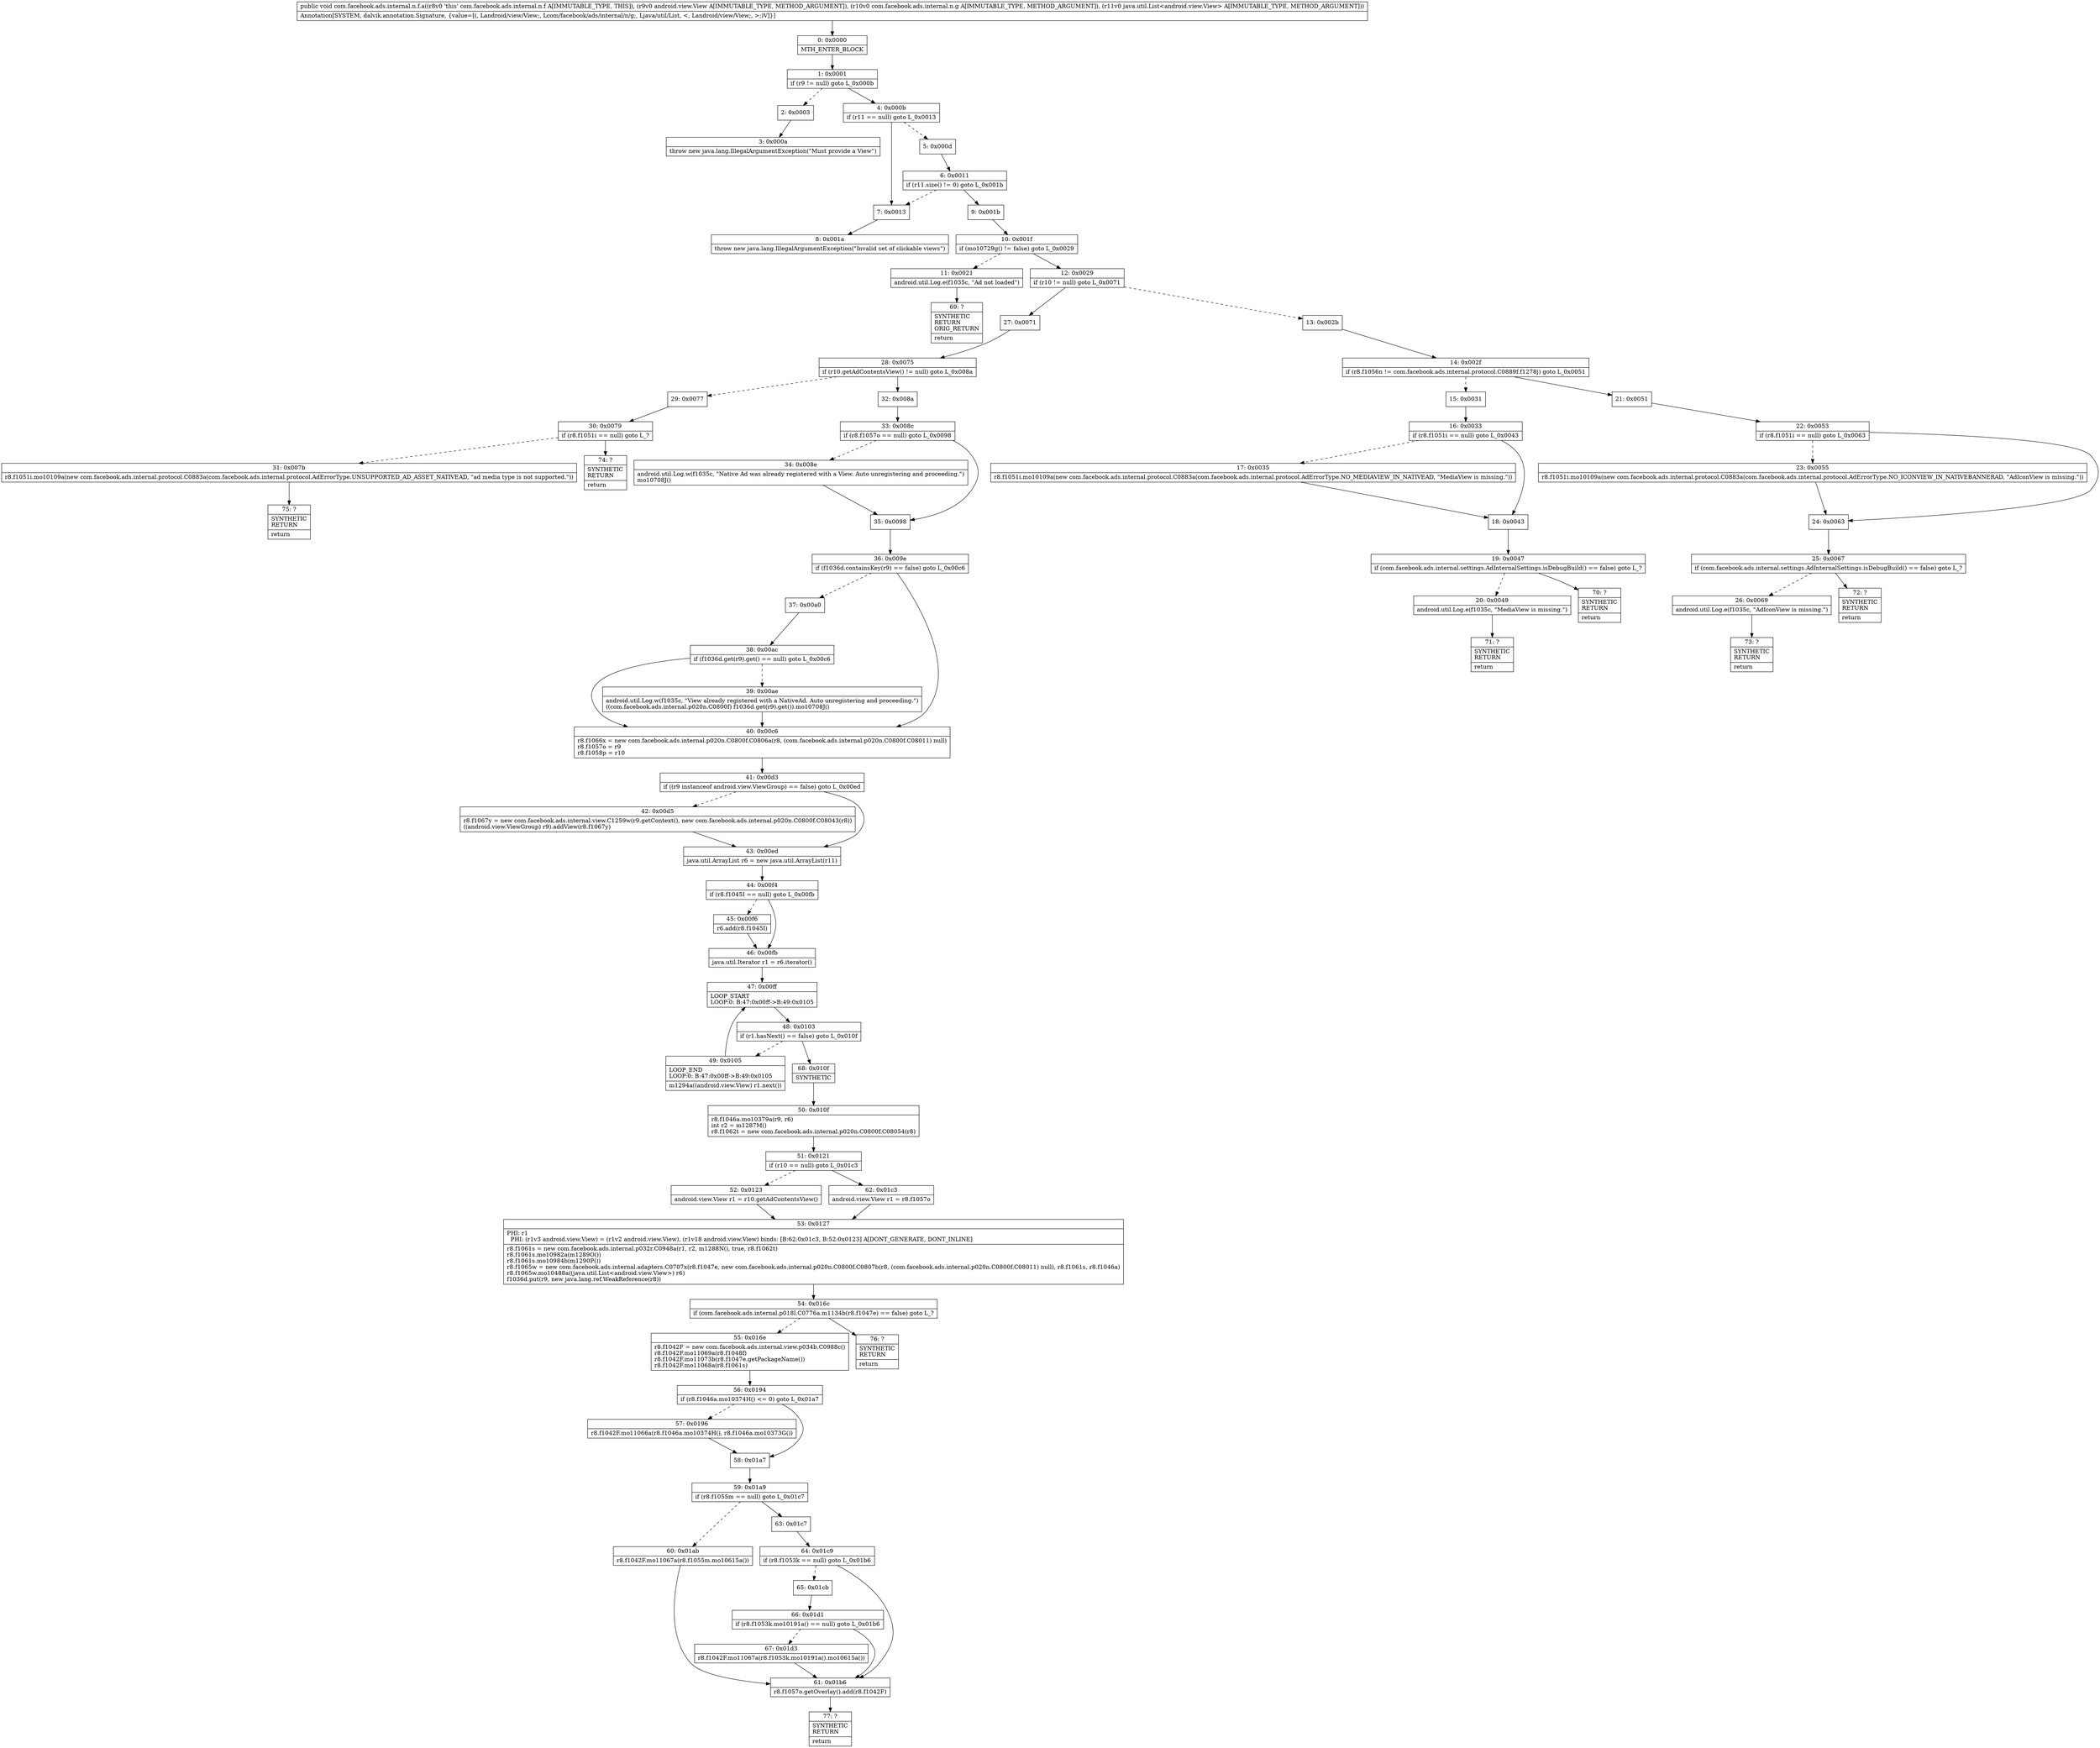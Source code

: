 digraph "CFG forcom.facebook.ads.internal.n.f.a(Landroid\/view\/View;Lcom\/facebook\/ads\/internal\/n\/g;Ljava\/util\/List;)V" {
Node_0 [shape=record,label="{0\:\ 0x0000|MTH_ENTER_BLOCK\l}"];
Node_1 [shape=record,label="{1\:\ 0x0001|if (r9 != null) goto L_0x000b\l}"];
Node_2 [shape=record,label="{2\:\ 0x0003}"];
Node_3 [shape=record,label="{3\:\ 0x000a|throw new java.lang.IllegalArgumentException(\"Must provide a View\")\l}"];
Node_4 [shape=record,label="{4\:\ 0x000b|if (r11 == null) goto L_0x0013\l}"];
Node_5 [shape=record,label="{5\:\ 0x000d}"];
Node_6 [shape=record,label="{6\:\ 0x0011|if (r11.size() != 0) goto L_0x001b\l}"];
Node_7 [shape=record,label="{7\:\ 0x0013}"];
Node_8 [shape=record,label="{8\:\ 0x001a|throw new java.lang.IllegalArgumentException(\"Invalid set of clickable views\")\l}"];
Node_9 [shape=record,label="{9\:\ 0x001b}"];
Node_10 [shape=record,label="{10\:\ 0x001f|if (mo10729g() != false) goto L_0x0029\l}"];
Node_11 [shape=record,label="{11\:\ 0x0021|android.util.Log.e(f1035c, \"Ad not loaded\")\l}"];
Node_12 [shape=record,label="{12\:\ 0x0029|if (r10 != null) goto L_0x0071\l}"];
Node_13 [shape=record,label="{13\:\ 0x002b}"];
Node_14 [shape=record,label="{14\:\ 0x002f|if (r8.f1056n != com.facebook.ads.internal.protocol.C0889f.f1278j) goto L_0x0051\l}"];
Node_15 [shape=record,label="{15\:\ 0x0031}"];
Node_16 [shape=record,label="{16\:\ 0x0033|if (r8.f1051i == null) goto L_0x0043\l}"];
Node_17 [shape=record,label="{17\:\ 0x0035|r8.f1051i.mo10109a(new com.facebook.ads.internal.protocol.C0883a(com.facebook.ads.internal.protocol.AdErrorType.NO_MEDIAVIEW_IN_NATIVEAD, \"MediaView is missing.\"))\l}"];
Node_18 [shape=record,label="{18\:\ 0x0043}"];
Node_19 [shape=record,label="{19\:\ 0x0047|if (com.facebook.ads.internal.settings.AdInternalSettings.isDebugBuild() == false) goto L_?\l}"];
Node_20 [shape=record,label="{20\:\ 0x0049|android.util.Log.e(f1035c, \"MediaView is missing.\")\l}"];
Node_21 [shape=record,label="{21\:\ 0x0051}"];
Node_22 [shape=record,label="{22\:\ 0x0053|if (r8.f1051i == null) goto L_0x0063\l}"];
Node_23 [shape=record,label="{23\:\ 0x0055|r8.f1051i.mo10109a(new com.facebook.ads.internal.protocol.C0883a(com.facebook.ads.internal.protocol.AdErrorType.NO_ICONVIEW_IN_NATIVEBANNERAD, \"AdIconView is missing.\"))\l}"];
Node_24 [shape=record,label="{24\:\ 0x0063}"];
Node_25 [shape=record,label="{25\:\ 0x0067|if (com.facebook.ads.internal.settings.AdInternalSettings.isDebugBuild() == false) goto L_?\l}"];
Node_26 [shape=record,label="{26\:\ 0x0069|android.util.Log.e(f1035c, \"AdIconView is missing.\")\l}"];
Node_27 [shape=record,label="{27\:\ 0x0071}"];
Node_28 [shape=record,label="{28\:\ 0x0075|if (r10.getAdContentsView() != null) goto L_0x008a\l}"];
Node_29 [shape=record,label="{29\:\ 0x0077}"];
Node_30 [shape=record,label="{30\:\ 0x0079|if (r8.f1051i == null) goto L_?\l}"];
Node_31 [shape=record,label="{31\:\ 0x007b|r8.f1051i.mo10109a(new com.facebook.ads.internal.protocol.C0883a(com.facebook.ads.internal.protocol.AdErrorType.UNSUPPORTED_AD_ASSET_NATIVEAD, \"ad media type is not supported.\"))\l}"];
Node_32 [shape=record,label="{32\:\ 0x008a}"];
Node_33 [shape=record,label="{33\:\ 0x008c|if (r8.f1057o == null) goto L_0x0098\l}"];
Node_34 [shape=record,label="{34\:\ 0x008e|android.util.Log.w(f1035c, \"Native Ad was already registered with a View. Auto unregistering and proceeding.\")\lmo10708J()\l}"];
Node_35 [shape=record,label="{35\:\ 0x0098}"];
Node_36 [shape=record,label="{36\:\ 0x009e|if (f1036d.containsKey(r9) == false) goto L_0x00c6\l}"];
Node_37 [shape=record,label="{37\:\ 0x00a0}"];
Node_38 [shape=record,label="{38\:\ 0x00ac|if (f1036d.get(r9).get() == null) goto L_0x00c6\l}"];
Node_39 [shape=record,label="{39\:\ 0x00ae|android.util.Log.w(f1035c, \"View already registered with a NativeAd. Auto unregistering and proceeding.\")\l((com.facebook.ads.internal.p020n.C0800f) f1036d.get(r9).get()).mo10708J()\l}"];
Node_40 [shape=record,label="{40\:\ 0x00c6|r8.f1066x = new com.facebook.ads.internal.p020n.C0800f.C0806a(r8, (com.facebook.ads.internal.p020n.C0800f.C08011) null)\lr8.f1057o = r9\lr8.f1058p = r10\l}"];
Node_41 [shape=record,label="{41\:\ 0x00d3|if ((r9 instanceof android.view.ViewGroup) == false) goto L_0x00ed\l}"];
Node_42 [shape=record,label="{42\:\ 0x00d5|r8.f1067y = new com.facebook.ads.internal.view.C1259w(r9.getContext(), new com.facebook.ads.internal.p020n.C0800f.C08043(r8))\l((android.view.ViewGroup) r9).addView(r8.f1067y)\l}"];
Node_43 [shape=record,label="{43\:\ 0x00ed|java.util.ArrayList r6 = new java.util.ArrayList(r11)\l}"];
Node_44 [shape=record,label="{44\:\ 0x00f4|if (r8.f1045I == null) goto L_0x00fb\l}"];
Node_45 [shape=record,label="{45\:\ 0x00f6|r6.add(r8.f1045I)\l}"];
Node_46 [shape=record,label="{46\:\ 0x00fb|java.util.Iterator r1 = r6.iterator()\l}"];
Node_47 [shape=record,label="{47\:\ 0x00ff|LOOP_START\lLOOP:0: B:47:0x00ff\-\>B:49:0x0105\l}"];
Node_48 [shape=record,label="{48\:\ 0x0103|if (r1.hasNext() == false) goto L_0x010f\l}"];
Node_49 [shape=record,label="{49\:\ 0x0105|LOOP_END\lLOOP:0: B:47:0x00ff\-\>B:49:0x0105\l|m1294a((android.view.View) r1.next())\l}"];
Node_50 [shape=record,label="{50\:\ 0x010f|r8.f1046a.mo10379a(r9, r6)\lint r2 = m1287M()\lr8.f1062t = new com.facebook.ads.internal.p020n.C0800f.C08054(r8)\l}"];
Node_51 [shape=record,label="{51\:\ 0x0121|if (r10 == null) goto L_0x01c3\l}"];
Node_52 [shape=record,label="{52\:\ 0x0123|android.view.View r1 = r10.getAdContentsView()\l}"];
Node_53 [shape=record,label="{53\:\ 0x0127|PHI: r1 \l  PHI: (r1v3 android.view.View) = (r1v2 android.view.View), (r1v18 android.view.View) binds: [B:62:0x01c3, B:52:0x0123] A[DONT_GENERATE, DONT_INLINE]\l|r8.f1061s = new com.facebook.ads.internal.p032r.C0948a(r1, r2, m1288N(), true, r8.f1062t)\lr8.f1061s.mo10982a(m1289O())\lr8.f1061s.mo10984b(m1290P())\lr8.f1065w = new com.facebook.ads.internal.adapters.C0707x(r8.f1047e, new com.facebook.ads.internal.p020n.C0800f.C0807b(r8, (com.facebook.ads.internal.p020n.C0800f.C08011) null), r8.f1061s, r8.f1046a)\lr8.f1065w.mo10488a((java.util.List\<android.view.View\>) r6)\lf1036d.put(r9, new java.lang.ref.WeakReference(r8))\l}"];
Node_54 [shape=record,label="{54\:\ 0x016c|if (com.facebook.ads.internal.p018l.C0776a.m1134b(r8.f1047e) == false) goto L_?\l}"];
Node_55 [shape=record,label="{55\:\ 0x016e|r8.f1042F = new com.facebook.ads.internal.view.p034b.C0988c()\lr8.f1042F.mo11069a(r8.f1048f)\lr8.f1042F.mo11073b(r8.f1047e.getPackageName())\lr8.f1042F.mo11068a(r8.f1061s)\l}"];
Node_56 [shape=record,label="{56\:\ 0x0194|if (r8.f1046a.mo10374H() \<= 0) goto L_0x01a7\l}"];
Node_57 [shape=record,label="{57\:\ 0x0196|r8.f1042F.mo11066a(r8.f1046a.mo10374H(), r8.f1046a.mo10373G())\l}"];
Node_58 [shape=record,label="{58\:\ 0x01a7}"];
Node_59 [shape=record,label="{59\:\ 0x01a9|if (r8.f1055m == null) goto L_0x01c7\l}"];
Node_60 [shape=record,label="{60\:\ 0x01ab|r8.f1042F.mo11067a(r8.f1055m.mo10615a())\l}"];
Node_61 [shape=record,label="{61\:\ 0x01b6|r8.f1057o.getOverlay().add(r8.f1042F)\l}"];
Node_62 [shape=record,label="{62\:\ 0x01c3|android.view.View r1 = r8.f1057o\l}"];
Node_63 [shape=record,label="{63\:\ 0x01c7}"];
Node_64 [shape=record,label="{64\:\ 0x01c9|if (r8.f1053k == null) goto L_0x01b6\l}"];
Node_65 [shape=record,label="{65\:\ 0x01cb}"];
Node_66 [shape=record,label="{66\:\ 0x01d1|if (r8.f1053k.mo10191a() == null) goto L_0x01b6\l}"];
Node_67 [shape=record,label="{67\:\ 0x01d3|r8.f1042F.mo11067a(r8.f1053k.mo10191a().mo10615a())\l}"];
Node_68 [shape=record,label="{68\:\ 0x010f|SYNTHETIC\l}"];
Node_69 [shape=record,label="{69\:\ ?|SYNTHETIC\lRETURN\lORIG_RETURN\l|return\l}"];
Node_70 [shape=record,label="{70\:\ ?|SYNTHETIC\lRETURN\l|return\l}"];
Node_71 [shape=record,label="{71\:\ ?|SYNTHETIC\lRETURN\l|return\l}"];
Node_72 [shape=record,label="{72\:\ ?|SYNTHETIC\lRETURN\l|return\l}"];
Node_73 [shape=record,label="{73\:\ ?|SYNTHETIC\lRETURN\l|return\l}"];
Node_74 [shape=record,label="{74\:\ ?|SYNTHETIC\lRETURN\l|return\l}"];
Node_75 [shape=record,label="{75\:\ ?|SYNTHETIC\lRETURN\l|return\l}"];
Node_76 [shape=record,label="{76\:\ ?|SYNTHETIC\lRETURN\l|return\l}"];
Node_77 [shape=record,label="{77\:\ ?|SYNTHETIC\lRETURN\l|return\l}"];
MethodNode[shape=record,label="{public void com.facebook.ads.internal.n.f.a((r8v0 'this' com.facebook.ads.internal.n.f A[IMMUTABLE_TYPE, THIS]), (r9v0 android.view.View A[IMMUTABLE_TYPE, METHOD_ARGUMENT]), (r10v0 com.facebook.ads.internal.n.g A[IMMUTABLE_TYPE, METHOD_ARGUMENT]), (r11v0 java.util.List\<android.view.View\> A[IMMUTABLE_TYPE, METHOD_ARGUMENT]))  | Annotation[SYSTEM, dalvik.annotation.Signature, \{value=[(, Landroid\/view\/View;, Lcom\/facebook\/ads\/internal\/n\/g;, Ljava\/util\/List, \<, Landroid\/view\/View;, \>;)V]\}]\l}"];
MethodNode -> Node_0;
Node_0 -> Node_1;
Node_1 -> Node_2[style=dashed];
Node_1 -> Node_4;
Node_2 -> Node_3;
Node_4 -> Node_5[style=dashed];
Node_4 -> Node_7;
Node_5 -> Node_6;
Node_6 -> Node_7[style=dashed];
Node_6 -> Node_9;
Node_7 -> Node_8;
Node_9 -> Node_10;
Node_10 -> Node_11[style=dashed];
Node_10 -> Node_12;
Node_11 -> Node_69;
Node_12 -> Node_13[style=dashed];
Node_12 -> Node_27;
Node_13 -> Node_14;
Node_14 -> Node_15[style=dashed];
Node_14 -> Node_21;
Node_15 -> Node_16;
Node_16 -> Node_17[style=dashed];
Node_16 -> Node_18;
Node_17 -> Node_18;
Node_18 -> Node_19;
Node_19 -> Node_20[style=dashed];
Node_19 -> Node_70;
Node_20 -> Node_71;
Node_21 -> Node_22;
Node_22 -> Node_23[style=dashed];
Node_22 -> Node_24;
Node_23 -> Node_24;
Node_24 -> Node_25;
Node_25 -> Node_26[style=dashed];
Node_25 -> Node_72;
Node_26 -> Node_73;
Node_27 -> Node_28;
Node_28 -> Node_29[style=dashed];
Node_28 -> Node_32;
Node_29 -> Node_30;
Node_30 -> Node_31[style=dashed];
Node_30 -> Node_74;
Node_31 -> Node_75;
Node_32 -> Node_33;
Node_33 -> Node_34[style=dashed];
Node_33 -> Node_35;
Node_34 -> Node_35;
Node_35 -> Node_36;
Node_36 -> Node_37[style=dashed];
Node_36 -> Node_40;
Node_37 -> Node_38;
Node_38 -> Node_39[style=dashed];
Node_38 -> Node_40;
Node_39 -> Node_40;
Node_40 -> Node_41;
Node_41 -> Node_42[style=dashed];
Node_41 -> Node_43;
Node_42 -> Node_43;
Node_43 -> Node_44;
Node_44 -> Node_45[style=dashed];
Node_44 -> Node_46;
Node_45 -> Node_46;
Node_46 -> Node_47;
Node_47 -> Node_48;
Node_48 -> Node_49[style=dashed];
Node_48 -> Node_68;
Node_49 -> Node_47;
Node_50 -> Node_51;
Node_51 -> Node_52[style=dashed];
Node_51 -> Node_62;
Node_52 -> Node_53;
Node_53 -> Node_54;
Node_54 -> Node_55[style=dashed];
Node_54 -> Node_76;
Node_55 -> Node_56;
Node_56 -> Node_57[style=dashed];
Node_56 -> Node_58;
Node_57 -> Node_58;
Node_58 -> Node_59;
Node_59 -> Node_60[style=dashed];
Node_59 -> Node_63;
Node_60 -> Node_61;
Node_61 -> Node_77;
Node_62 -> Node_53;
Node_63 -> Node_64;
Node_64 -> Node_61;
Node_64 -> Node_65[style=dashed];
Node_65 -> Node_66;
Node_66 -> Node_61;
Node_66 -> Node_67[style=dashed];
Node_67 -> Node_61;
Node_68 -> Node_50;
}

